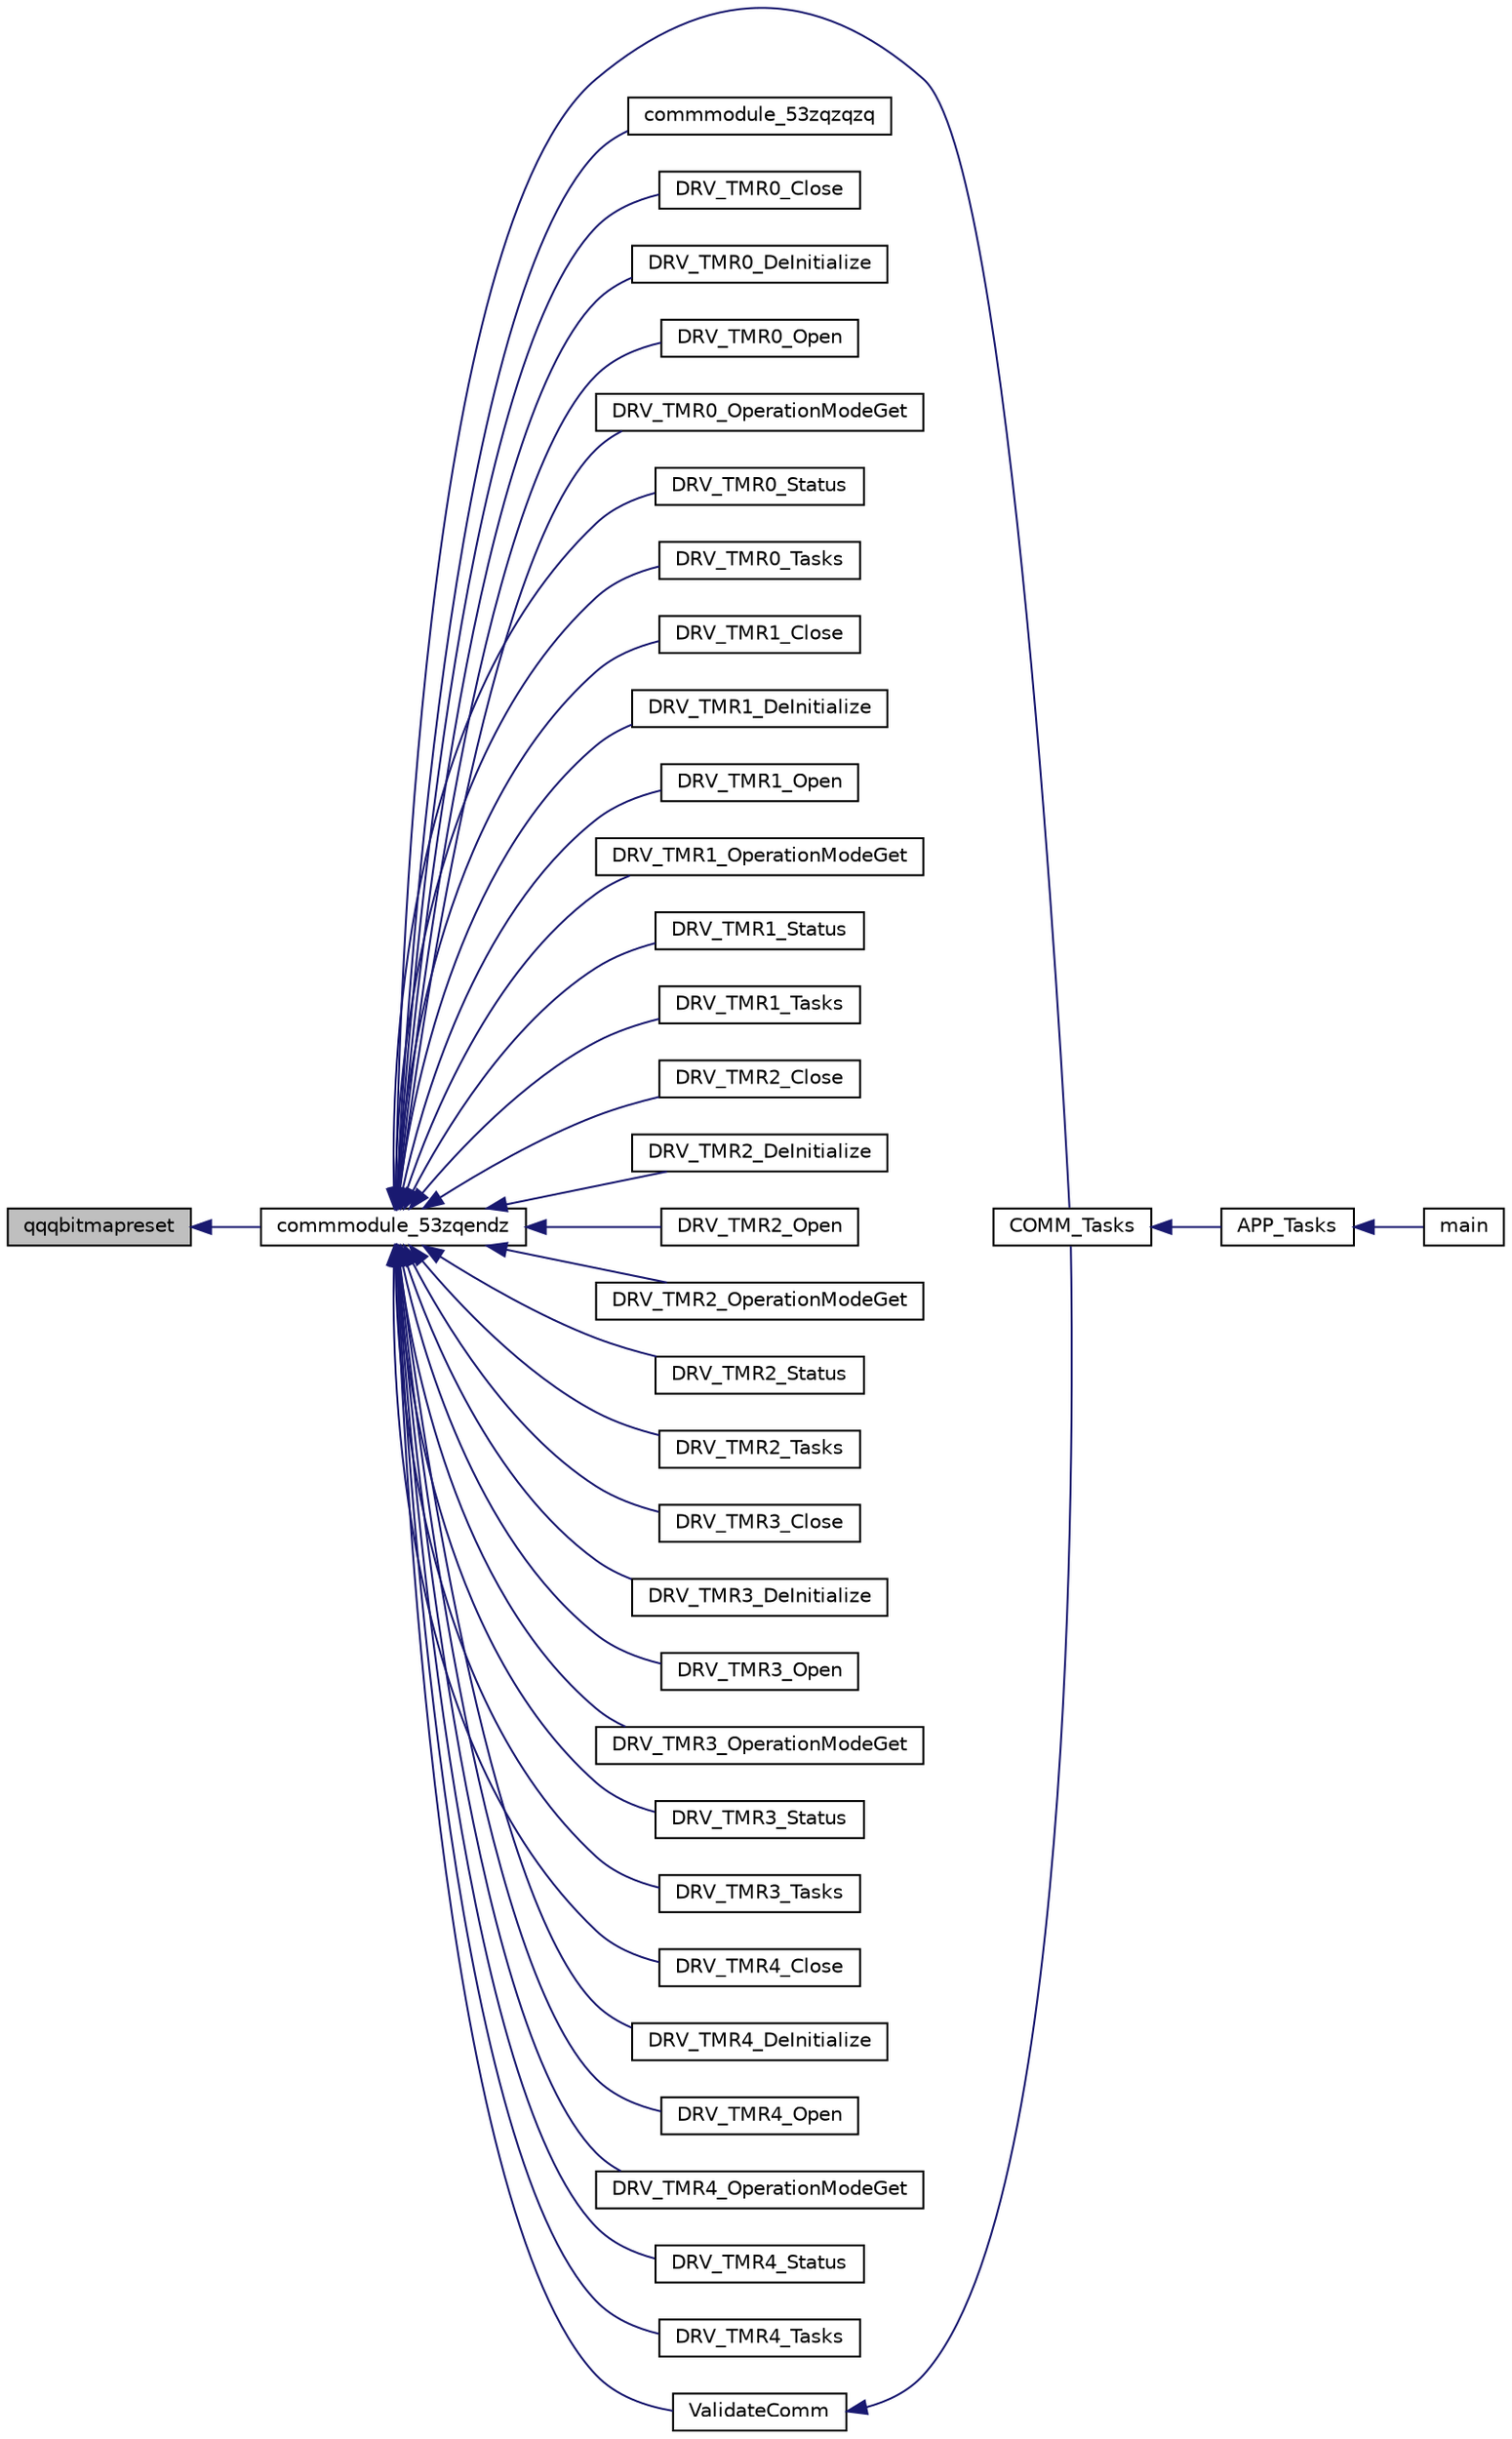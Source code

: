 digraph "qqqbitmapreset"
{
  edge [fontname="Helvetica",fontsize="10",labelfontname="Helvetica",labelfontsize="10"];
  node [fontname="Helvetica",fontsize="10",shape=record];
  rankdir="LR";
  Node1662 [label="qqqbitmapreset",height=0.2,width=0.4,color="black", fillcolor="grey75", style="filled", fontcolor="black"];
  Node1662 -> Node1663 [dir="back",color="midnightblue",fontsize="10",style="solid",fontname="Helvetica"];
  Node1663 [label="commmodule_53zqendz",height=0.2,width=0.4,color="black", fillcolor="white", style="filled",URL="$inszt__commmodule_8c.html#a96db1778e1f6c4e3f62a377955563ded"];
  Node1663 -> Node1664 [dir="back",color="midnightblue",fontsize="10",style="solid",fontname="Helvetica"];
  Node1664 [label="COMM_Tasks",height=0.2,width=0.4,color="black", fillcolor="white", style="filled",URL="$inszt__commmodule_8c.html#a58032003b728b9659d8ec40e2b565169"];
  Node1664 -> Node1665 [dir="back",color="midnightblue",fontsize="10",style="solid",fontname="Helvetica"];
  Node1665 [label="APP_Tasks",height=0.2,width=0.4,color="black", fillcolor="white", style="filled",URL="$inszt__app_8c.html#a859aee46b660cfee47cfd45ce08f6862"];
  Node1665 -> Node1666 [dir="back",color="midnightblue",fontsize="10",style="solid",fontname="Helvetica"];
  Node1666 [label="main",height=0.2,width=0.4,color="black", fillcolor="white", style="filled",URL="$inszt__main_8c.html#a840291bc02cba5474a4cb46a9b9566fe"];
  Node1663 -> Node1667 [dir="back",color="midnightblue",fontsize="10",style="solid",fontname="Helvetica"];
  Node1667 [label="commmodule_53zqzqzq",height=0.2,width=0.4,color="black", fillcolor="white", style="filled",URL="$inszt__commmodule_8c.html#a3ff7b9cd291501a7616731f5a3ffc729"];
  Node1663 -> Node1668 [dir="back",color="midnightblue",fontsize="10",style="solid",fontname="Helvetica"];
  Node1668 [label="DRV_TMR0_Close",height=0.2,width=0.4,color="black", fillcolor="white", style="filled",URL="$inszt__commmodule_8c.html#a32eae35a1e64a44969e70c746ec9cdc2"];
  Node1663 -> Node1669 [dir="back",color="midnightblue",fontsize="10",style="solid",fontname="Helvetica"];
  Node1669 [label="DRV_TMR0_DeInitialize",height=0.2,width=0.4,color="black", fillcolor="white", style="filled",URL="$inszt__commmodule_8c.html#ac35e22ce2277246569aa15a0142f42de"];
  Node1663 -> Node1670 [dir="back",color="midnightblue",fontsize="10",style="solid",fontname="Helvetica"];
  Node1670 [label="DRV_TMR0_Open",height=0.2,width=0.4,color="black", fillcolor="white", style="filled",URL="$inszt__commmodule_8c.html#a6185be0b1acc5308100e9c168c6d9882"];
  Node1663 -> Node1671 [dir="back",color="midnightblue",fontsize="10",style="solid",fontname="Helvetica"];
  Node1671 [label="DRV_TMR0_OperationModeGet",height=0.2,width=0.4,color="black", fillcolor="white", style="filled",URL="$inszt__commmodule_8c.html#a75154e72363837310412c5f0f77ca99b"];
  Node1663 -> Node1672 [dir="back",color="midnightblue",fontsize="10",style="solid",fontname="Helvetica"];
  Node1672 [label="DRV_TMR0_Status",height=0.2,width=0.4,color="black", fillcolor="white", style="filled",URL="$inszt__commmodule_8c.html#aa0b45abb3787c0b80fba63077983fda6"];
  Node1663 -> Node1673 [dir="back",color="midnightblue",fontsize="10",style="solid",fontname="Helvetica"];
  Node1673 [label="DRV_TMR0_Tasks",height=0.2,width=0.4,color="black", fillcolor="white", style="filled",URL="$inszt__commmodule_8c.html#a074ed24077060483c762988f726d23e9"];
  Node1663 -> Node1674 [dir="back",color="midnightblue",fontsize="10",style="solid",fontname="Helvetica"];
  Node1674 [label="DRV_TMR1_Close",height=0.2,width=0.4,color="black", fillcolor="white", style="filled",URL="$inszt__commmodule_8c.html#a6a5cde4bb2a1f040394eff6085aa1d59"];
  Node1663 -> Node1675 [dir="back",color="midnightblue",fontsize="10",style="solid",fontname="Helvetica"];
  Node1675 [label="DRV_TMR1_DeInitialize",height=0.2,width=0.4,color="black", fillcolor="white", style="filled",URL="$inszt__commmodule_8c.html#abf7739f5097a1ceff5268ea070a35c9e"];
  Node1663 -> Node1676 [dir="back",color="midnightblue",fontsize="10",style="solid",fontname="Helvetica"];
  Node1676 [label="DRV_TMR1_Open",height=0.2,width=0.4,color="black", fillcolor="white", style="filled",URL="$inszt__commmodule_8c.html#ac23662f1a2e62aff3d8576b4fb403b5e"];
  Node1663 -> Node1677 [dir="back",color="midnightblue",fontsize="10",style="solid",fontname="Helvetica"];
  Node1677 [label="DRV_TMR1_OperationModeGet",height=0.2,width=0.4,color="black", fillcolor="white", style="filled",URL="$inszt__commmodule_8c.html#a2ddcb52c248a14db2f5d3cc2b8396b4d"];
  Node1663 -> Node1678 [dir="back",color="midnightblue",fontsize="10",style="solid",fontname="Helvetica"];
  Node1678 [label="DRV_TMR1_Status",height=0.2,width=0.4,color="black", fillcolor="white", style="filled",URL="$inszt__commmodule_8c.html#af0b509a65d0cc40830845f905e72f383"];
  Node1663 -> Node1679 [dir="back",color="midnightblue",fontsize="10",style="solid",fontname="Helvetica"];
  Node1679 [label="DRV_TMR1_Tasks",height=0.2,width=0.4,color="black", fillcolor="white", style="filled",URL="$inszt__commmodule_8c.html#a0c01e1083b80ad88b2bc0fae758b1f0e"];
  Node1663 -> Node1680 [dir="back",color="midnightblue",fontsize="10",style="solid",fontname="Helvetica"];
  Node1680 [label="DRV_TMR2_Close",height=0.2,width=0.4,color="black", fillcolor="white", style="filled",URL="$inszt__commmodule_8c.html#a5ad44e5f36f8a566c396331e7c08c15d"];
  Node1663 -> Node1681 [dir="back",color="midnightblue",fontsize="10",style="solid",fontname="Helvetica"];
  Node1681 [label="DRV_TMR2_DeInitialize",height=0.2,width=0.4,color="black", fillcolor="white", style="filled",URL="$inszt__commmodule_8c.html#a0aa800750e31f5d3aea0afcd7faa41fe"];
  Node1663 -> Node1682 [dir="back",color="midnightblue",fontsize="10",style="solid",fontname="Helvetica"];
  Node1682 [label="DRV_TMR2_Open",height=0.2,width=0.4,color="black", fillcolor="white", style="filled",URL="$inszt__commmodule_8c.html#ae3ec2e7d926f1dfcf4d5b4ec3f4452b1"];
  Node1663 -> Node1683 [dir="back",color="midnightblue",fontsize="10",style="solid",fontname="Helvetica"];
  Node1683 [label="DRV_TMR2_OperationModeGet",height=0.2,width=0.4,color="black", fillcolor="white", style="filled",URL="$inszt__commmodule_8c.html#aaec612bc5ca6823e226aa9e168f0f7e4"];
  Node1663 -> Node1684 [dir="back",color="midnightblue",fontsize="10",style="solid",fontname="Helvetica"];
  Node1684 [label="DRV_TMR2_Status",height=0.2,width=0.4,color="black", fillcolor="white", style="filled",URL="$inszt__commmodule_8c.html#ab66021f387d5cbb3e7ab20b7718aa773"];
  Node1663 -> Node1685 [dir="back",color="midnightblue",fontsize="10",style="solid",fontname="Helvetica"];
  Node1685 [label="DRV_TMR2_Tasks",height=0.2,width=0.4,color="black", fillcolor="white", style="filled",URL="$inszt__commmodule_8c.html#a4cae103296c260a0cacd0bfbb02abec6"];
  Node1663 -> Node1686 [dir="back",color="midnightblue",fontsize="10",style="solid",fontname="Helvetica"];
  Node1686 [label="DRV_TMR3_Close",height=0.2,width=0.4,color="black", fillcolor="white", style="filled",URL="$inszt__commmodule_8c.html#a5dd9fa4b5c96ae83f17ed22952b3526b"];
  Node1663 -> Node1687 [dir="back",color="midnightblue",fontsize="10",style="solid",fontname="Helvetica"];
  Node1687 [label="DRV_TMR3_DeInitialize",height=0.2,width=0.4,color="black", fillcolor="white", style="filled",URL="$inszt__commmodule_8c.html#a51119949a1b0dc2ade9d15cd3eef3cf9"];
  Node1663 -> Node1688 [dir="back",color="midnightblue",fontsize="10",style="solid",fontname="Helvetica"];
  Node1688 [label="DRV_TMR3_Open",height=0.2,width=0.4,color="black", fillcolor="white", style="filled",URL="$inszt__commmodule_8c.html#a14def85d2721c6fe7a0f52e5da985745"];
  Node1663 -> Node1689 [dir="back",color="midnightblue",fontsize="10",style="solid",fontname="Helvetica"];
  Node1689 [label="DRV_TMR3_OperationModeGet",height=0.2,width=0.4,color="black", fillcolor="white", style="filled",URL="$inszt__commmodule_8c.html#aba3d374b5742c8fed77fb9c5125906e8"];
  Node1663 -> Node1690 [dir="back",color="midnightblue",fontsize="10",style="solid",fontname="Helvetica"];
  Node1690 [label="DRV_TMR3_Status",height=0.2,width=0.4,color="black", fillcolor="white", style="filled",URL="$inszt__commmodule_8c.html#ab337820f2261ee63bfbdbe91f999de92"];
  Node1663 -> Node1691 [dir="back",color="midnightblue",fontsize="10",style="solid",fontname="Helvetica"];
  Node1691 [label="DRV_TMR3_Tasks",height=0.2,width=0.4,color="black", fillcolor="white", style="filled",URL="$inszt__commmodule_8c.html#ac4622292b2dab66f9b5ae9778db08478"];
  Node1663 -> Node1692 [dir="back",color="midnightblue",fontsize="10",style="solid",fontname="Helvetica"];
  Node1692 [label="DRV_TMR4_Close",height=0.2,width=0.4,color="black", fillcolor="white", style="filled",URL="$inszt__commmodule_8c.html#abca98245dd4f6348cc96c19911fa2f7f"];
  Node1663 -> Node1693 [dir="back",color="midnightblue",fontsize="10",style="solid",fontname="Helvetica"];
  Node1693 [label="DRV_TMR4_DeInitialize",height=0.2,width=0.4,color="black", fillcolor="white", style="filled",URL="$inszt__commmodule_8c.html#a24315793d9553d184024aea496534bc5"];
  Node1663 -> Node1694 [dir="back",color="midnightblue",fontsize="10",style="solid",fontname="Helvetica"];
  Node1694 [label="DRV_TMR4_Open",height=0.2,width=0.4,color="black", fillcolor="white", style="filled",URL="$inszt__commmodule_8c.html#a6e2c39c5a9d8b23859be0e673b43b1b9"];
  Node1663 -> Node1695 [dir="back",color="midnightblue",fontsize="10",style="solid",fontname="Helvetica"];
  Node1695 [label="DRV_TMR4_OperationModeGet",height=0.2,width=0.4,color="black", fillcolor="white", style="filled",URL="$inszt__commmodule_8c.html#ad47780c4b3a36ef4f64841b0106a751d"];
  Node1663 -> Node1696 [dir="back",color="midnightblue",fontsize="10",style="solid",fontname="Helvetica"];
  Node1696 [label="DRV_TMR4_Status",height=0.2,width=0.4,color="black", fillcolor="white", style="filled",URL="$inszt__commmodule_8c.html#aeb55a9257642cf221bcb641b25033668"];
  Node1663 -> Node1697 [dir="back",color="midnightblue",fontsize="10",style="solid",fontname="Helvetica"];
  Node1697 [label="DRV_TMR4_Tasks",height=0.2,width=0.4,color="black", fillcolor="white", style="filled",URL="$inszt__commmodule_8c.html#a97a4bb302673812056f8ad54ea70b59e"];
  Node1663 -> Node1698 [dir="back",color="midnightblue",fontsize="10",style="solid",fontname="Helvetica"];
  Node1698 [label="ValidateComm",height=0.2,width=0.4,color="black", fillcolor="white", style="filled",URL="$inszt__commmodule_8c.html#a764430fc16209afb9056738eb23b69c5"];
  Node1698 -> Node1664 [dir="back",color="midnightblue",fontsize="10",style="solid",fontname="Helvetica"];
}
